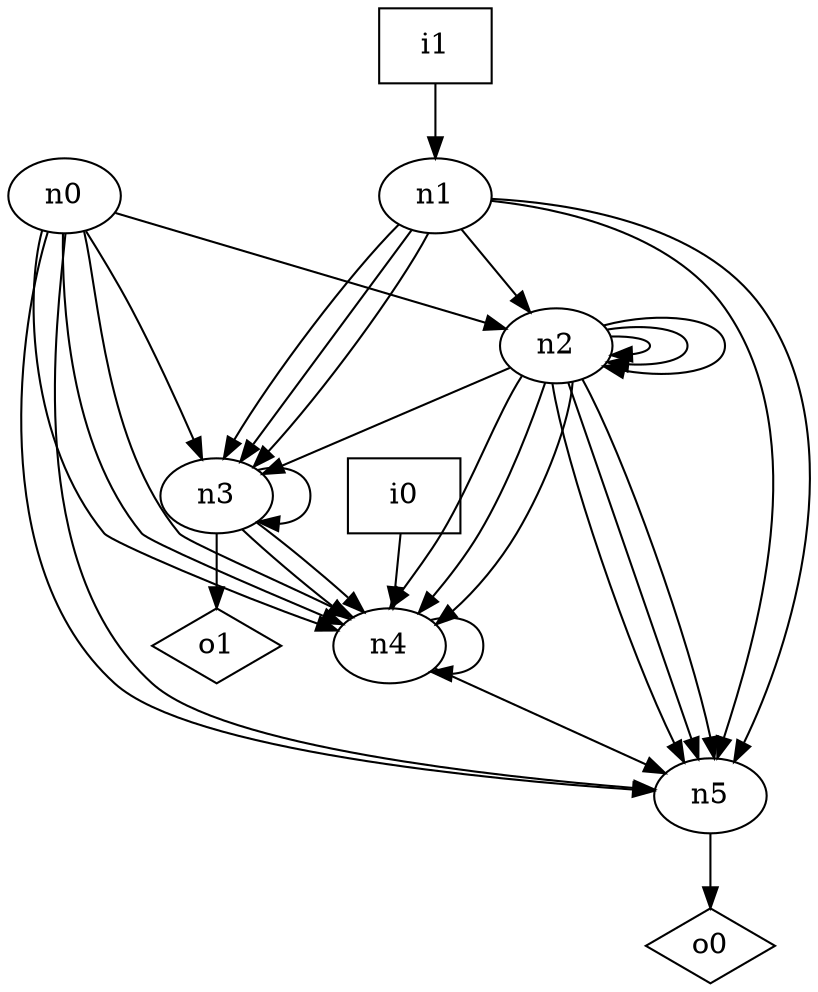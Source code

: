 digraph G {
n0 [label="n0"];
n1 [label="n1"];
n2 [label="n2"];
n3 [label="n3"];
n4 [label="n4"];
n5 [label="n5"];
n6 [label="i0",shape="box"];
n7 [label="i1",shape="box"];
n8 [label="o0",shape="diamond"];
n9 [label="o1",shape="diamond"];
n0 -> n2
n0 -> n3
n0 -> n4
n0 -> n4
n0 -> n4
n0 -> n5
n0 -> n5
n1 -> n2
n1 -> n3
n1 -> n3
n1 -> n3
n1 -> n5
n1 -> n5
n2 -> n2
n2 -> n2
n2 -> n2
n2 -> n3
n2 -> n4
n2 -> n4
n2 -> n4
n2 -> n5
n2 -> n5
n2 -> n5
n3 -> n3
n3 -> n4
n3 -> n4
n3 -> n9
n4 -> n4
n4 -> n5
n5 -> n8
n6 -> n4
n7 -> n1
}
